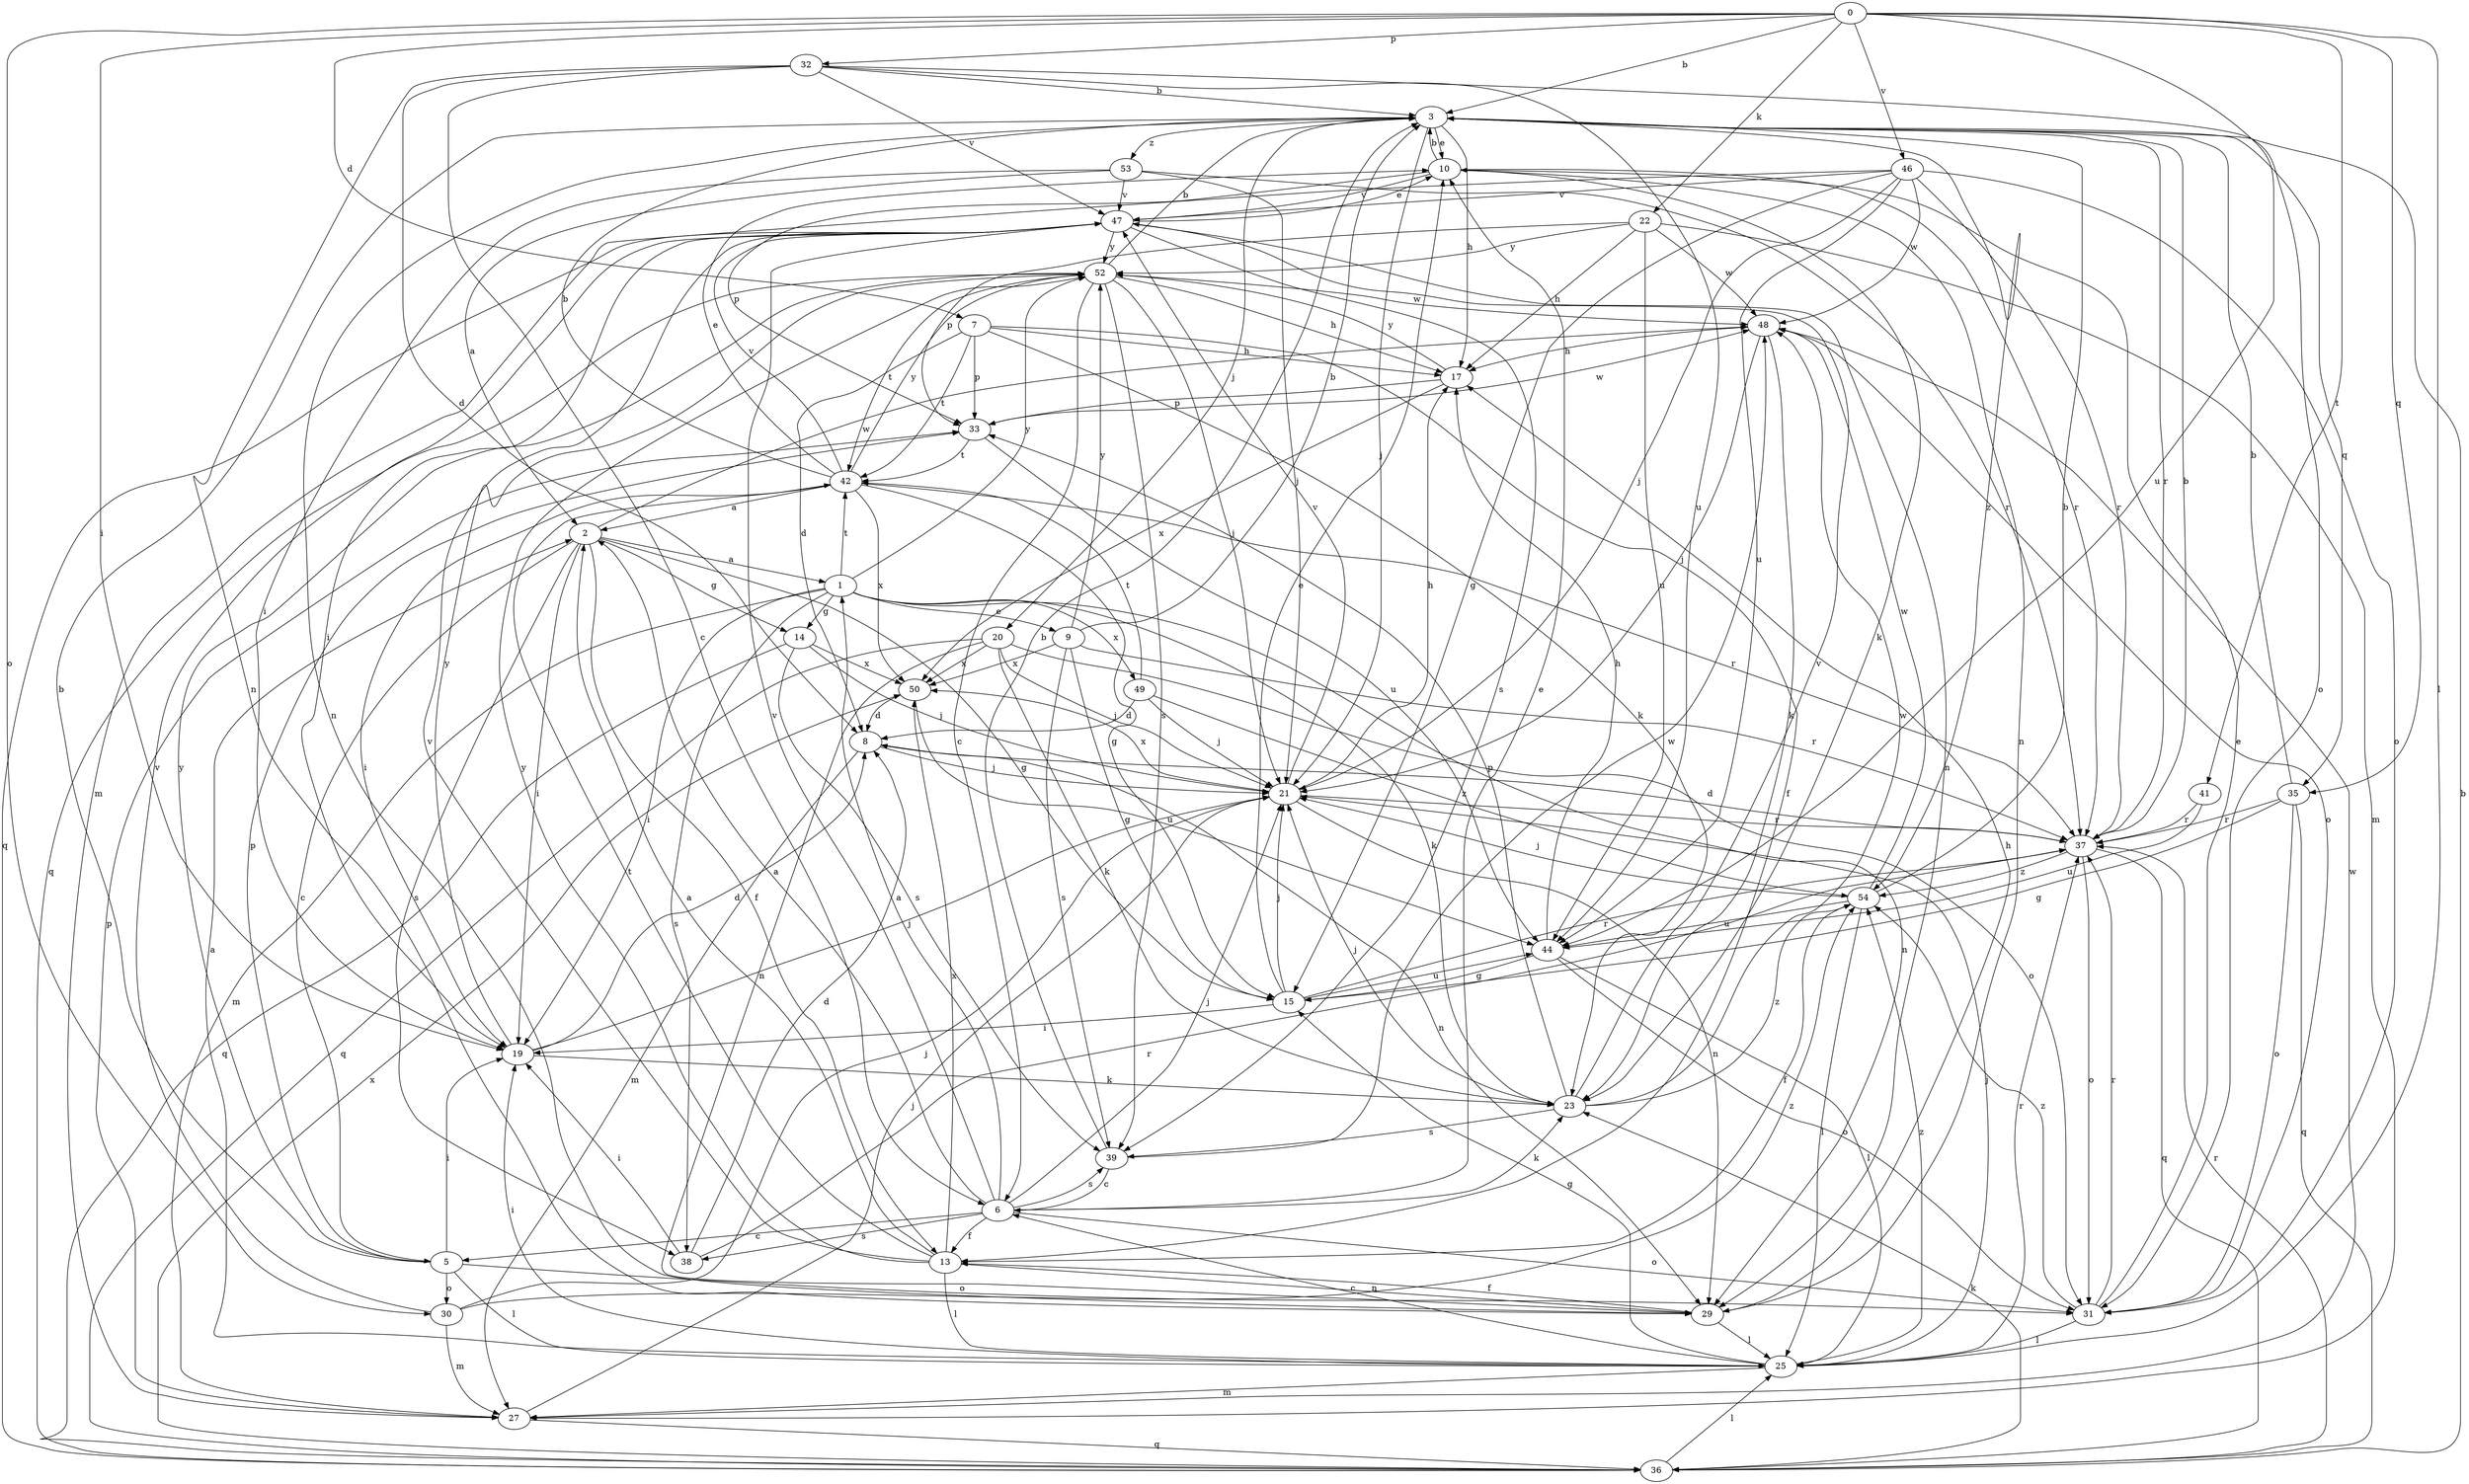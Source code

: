 strict digraph  {
0;
1;
2;
3;
5;
6;
7;
8;
9;
10;
13;
14;
15;
17;
19;
20;
21;
22;
23;
25;
27;
29;
30;
31;
32;
33;
35;
36;
37;
38;
39;
41;
42;
44;
46;
47;
48;
49;
50;
52;
53;
54;
0 -> 3  [label=b];
0 -> 7  [label=d];
0 -> 19  [label=i];
0 -> 22  [label=k];
0 -> 25  [label=l];
0 -> 30  [label=o];
0 -> 32  [label=p];
0 -> 35  [label=q];
0 -> 41  [label=t];
0 -> 44  [label=u];
0 -> 46  [label=v];
1 -> 9  [label=e];
1 -> 14  [label=g];
1 -> 19  [label=i];
1 -> 23  [label=k];
1 -> 27  [label=m];
1 -> 29  [label=n];
1 -> 38  [label=s];
1 -> 42  [label=t];
1 -> 49  [label=x];
1 -> 52  [label=y];
2 -> 1  [label=a];
2 -> 5  [label=c];
2 -> 13  [label=f];
2 -> 14  [label=g];
2 -> 15  [label=g];
2 -> 19  [label=i];
2 -> 38  [label=s];
2 -> 48  [label=w];
3 -> 10  [label=e];
3 -> 17  [label=h];
3 -> 20  [label=j];
3 -> 21  [label=j];
3 -> 29  [label=n];
3 -> 35  [label=q];
3 -> 37  [label=r];
3 -> 53  [label=z];
3 -> 54  [label=z];
5 -> 3  [label=b];
5 -> 19  [label=i];
5 -> 25  [label=l];
5 -> 30  [label=o];
5 -> 31  [label=o];
5 -> 33  [label=p];
5 -> 52  [label=y];
6 -> 1  [label=a];
6 -> 2  [label=a];
6 -> 5  [label=c];
6 -> 10  [label=e];
6 -> 13  [label=f];
6 -> 21  [label=j];
6 -> 23  [label=k];
6 -> 31  [label=o];
6 -> 38  [label=s];
6 -> 39  [label=s];
6 -> 47  [label=v];
7 -> 8  [label=d];
7 -> 13  [label=f];
7 -> 17  [label=h];
7 -> 23  [label=k];
7 -> 33  [label=p];
7 -> 42  [label=t];
8 -> 21  [label=j];
8 -> 27  [label=m];
8 -> 29  [label=n];
9 -> 3  [label=b];
9 -> 15  [label=g];
9 -> 37  [label=r];
9 -> 39  [label=s];
9 -> 50  [label=x];
9 -> 52  [label=y];
10 -> 3  [label=b];
10 -> 23  [label=k];
10 -> 29  [label=n];
10 -> 33  [label=p];
10 -> 37  [label=r];
10 -> 47  [label=v];
13 -> 2  [label=a];
13 -> 25  [label=l];
13 -> 29  [label=n];
13 -> 42  [label=t];
13 -> 47  [label=v];
13 -> 50  [label=x];
13 -> 52  [label=y];
14 -> 21  [label=j];
14 -> 36  [label=q];
14 -> 39  [label=s];
14 -> 50  [label=x];
15 -> 10  [label=e];
15 -> 19  [label=i];
15 -> 21  [label=j];
15 -> 37  [label=r];
15 -> 44  [label=u];
17 -> 33  [label=p];
17 -> 50  [label=x];
17 -> 52  [label=y];
19 -> 8  [label=d];
19 -> 21  [label=j];
19 -> 23  [label=k];
19 -> 52  [label=y];
20 -> 21  [label=j];
20 -> 23  [label=k];
20 -> 29  [label=n];
20 -> 31  [label=o];
20 -> 36  [label=q];
20 -> 50  [label=x];
21 -> 17  [label=h];
21 -> 29  [label=n];
21 -> 37  [label=r];
21 -> 47  [label=v];
21 -> 50  [label=x];
22 -> 17  [label=h];
22 -> 27  [label=m];
22 -> 33  [label=p];
22 -> 44  [label=u];
22 -> 48  [label=w];
22 -> 52  [label=y];
23 -> 21  [label=j];
23 -> 33  [label=p];
23 -> 39  [label=s];
23 -> 47  [label=v];
23 -> 48  [label=w];
23 -> 54  [label=z];
25 -> 2  [label=a];
25 -> 6  [label=c];
25 -> 15  [label=g];
25 -> 19  [label=i];
25 -> 21  [label=j];
25 -> 27  [label=m];
25 -> 37  [label=r];
25 -> 54  [label=z];
27 -> 21  [label=j];
27 -> 33  [label=p];
27 -> 36  [label=q];
27 -> 48  [label=w];
29 -> 13  [label=f];
29 -> 17  [label=h];
29 -> 25  [label=l];
30 -> 21  [label=j];
30 -> 27  [label=m];
30 -> 47  [label=v];
30 -> 54  [label=z];
31 -> 10  [label=e];
31 -> 25  [label=l];
31 -> 37  [label=r];
31 -> 54  [label=z];
32 -> 3  [label=b];
32 -> 6  [label=c];
32 -> 8  [label=d];
32 -> 29  [label=n];
32 -> 31  [label=o];
32 -> 44  [label=u];
32 -> 47  [label=v];
33 -> 42  [label=t];
33 -> 44  [label=u];
33 -> 48  [label=w];
35 -> 3  [label=b];
35 -> 15  [label=g];
35 -> 31  [label=o];
35 -> 36  [label=q];
35 -> 37  [label=r];
36 -> 3  [label=b];
36 -> 23  [label=k];
36 -> 25  [label=l];
36 -> 37  [label=r];
36 -> 50  [label=x];
37 -> 3  [label=b];
37 -> 8  [label=d];
37 -> 31  [label=o];
37 -> 36  [label=q];
37 -> 54  [label=z];
38 -> 8  [label=d];
38 -> 19  [label=i];
38 -> 37  [label=r];
39 -> 3  [label=b];
39 -> 6  [label=c];
39 -> 48  [label=w];
41 -> 37  [label=r];
41 -> 44  [label=u];
42 -> 2  [label=a];
42 -> 3  [label=b];
42 -> 10  [label=e];
42 -> 15  [label=g];
42 -> 19  [label=i];
42 -> 37  [label=r];
42 -> 47  [label=v];
42 -> 50  [label=x];
42 -> 52  [label=y];
44 -> 15  [label=g];
44 -> 17  [label=h];
44 -> 25  [label=l];
44 -> 31  [label=o];
46 -> 15  [label=g];
46 -> 21  [label=j];
46 -> 27  [label=m];
46 -> 31  [label=o];
46 -> 37  [label=r];
46 -> 44  [label=u];
46 -> 47  [label=v];
46 -> 48  [label=w];
47 -> 10  [label=e];
47 -> 19  [label=i];
47 -> 29  [label=n];
47 -> 36  [label=q];
47 -> 39  [label=s];
47 -> 52  [label=y];
48 -> 17  [label=h];
48 -> 21  [label=j];
48 -> 23  [label=k];
48 -> 31  [label=o];
49 -> 8  [label=d];
49 -> 21  [label=j];
49 -> 42  [label=t];
49 -> 54  [label=z];
50 -> 8  [label=d];
50 -> 44  [label=u];
52 -> 3  [label=b];
52 -> 6  [label=c];
52 -> 17  [label=h];
52 -> 21  [label=j];
52 -> 36  [label=q];
52 -> 39  [label=s];
52 -> 42  [label=t];
52 -> 48  [label=w];
53 -> 2  [label=a];
53 -> 19  [label=i];
53 -> 21  [label=j];
53 -> 37  [label=r];
53 -> 47  [label=v];
54 -> 3  [label=b];
54 -> 13  [label=f];
54 -> 21  [label=j];
54 -> 25  [label=l];
54 -> 44  [label=u];
54 -> 48  [label=w];
}

